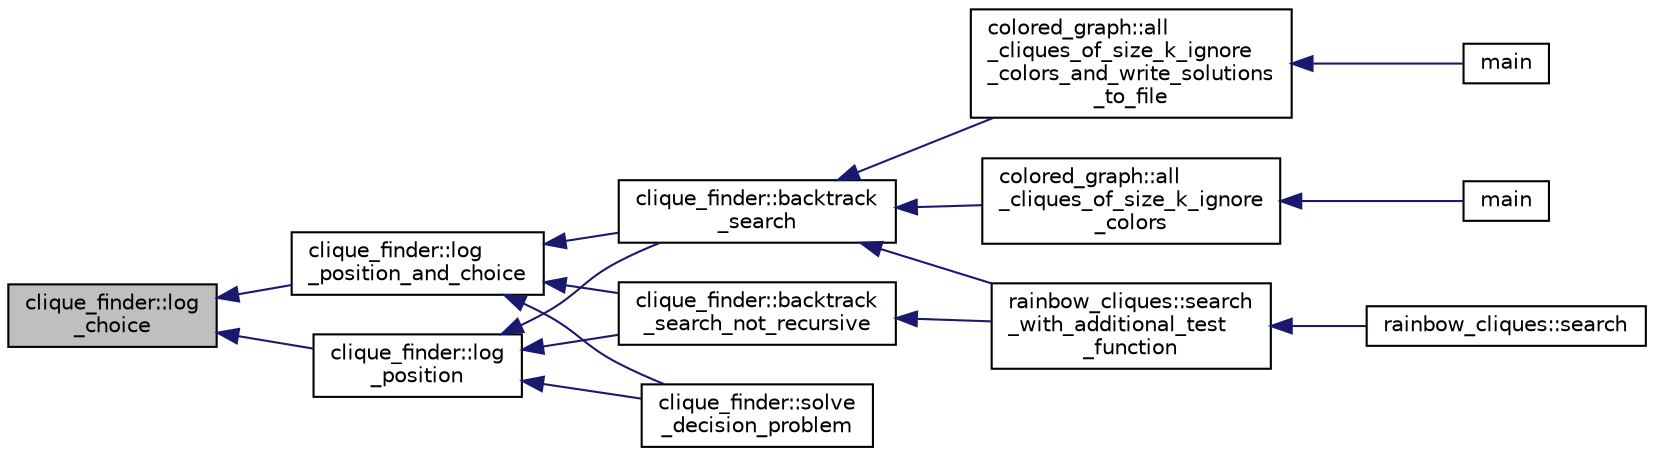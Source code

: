 digraph "clique_finder::log_choice"
{
  edge [fontname="Helvetica",fontsize="10",labelfontname="Helvetica",labelfontsize="10"];
  node [fontname="Helvetica",fontsize="10",shape=record];
  rankdir="LR";
  Node168 [label="clique_finder::log\l_choice",height=0.2,width=0.4,color="black", fillcolor="grey75", style="filled", fontcolor="black"];
  Node168 -> Node169 [dir="back",color="midnightblue",fontsize="10",style="solid",fontname="Helvetica"];
  Node169 [label="clique_finder::log\l_position_and_choice",height=0.2,width=0.4,color="black", fillcolor="white", style="filled",URL="$dc/d82/classclique__finder.html#aa4b011fdcab17998ca2fdd181a8f760f"];
  Node169 -> Node170 [dir="back",color="midnightblue",fontsize="10",style="solid",fontname="Helvetica"];
  Node170 [label="clique_finder::backtrack\l_search",height=0.2,width=0.4,color="black", fillcolor="white", style="filled",URL="$dc/d82/classclique__finder.html#a94ab299b0915409a3bc1084186393e0a"];
  Node170 -> Node171 [dir="back",color="midnightblue",fontsize="10",style="solid",fontname="Helvetica"];
  Node171 [label="colored_graph::all\l_cliques_of_size_k_ignore\l_colors",height=0.2,width=0.4,color="black", fillcolor="white", style="filled",URL="$dc/de2/classcolored__graph.html#ae25e8fa7873bb5a3409641c08ca95024"];
  Node171 -> Node172 [dir="back",color="midnightblue",fontsize="10",style="solid",fontname="Helvetica"];
  Node172 [label="main",height=0.2,width=0.4,color="black", fillcolor="white", style="filled",URL="$d4/d71/all__rainbow__cliques_8_c.html#a3c04138a5bfe5d72780bb7e82a18e627"];
  Node170 -> Node173 [dir="back",color="midnightblue",fontsize="10",style="solid",fontname="Helvetica"];
  Node173 [label="colored_graph::all\l_cliques_of_size_k_ignore\l_colors_and_write_solutions\l_to_file",height=0.2,width=0.4,color="black", fillcolor="white", style="filled",URL="$dc/de2/classcolored__graph.html#adac4d97375919b00495f7023be88d749"];
  Node173 -> Node174 [dir="back",color="midnightblue",fontsize="10",style="solid",fontname="Helvetica"];
  Node174 [label="main",height=0.2,width=0.4,color="black", fillcolor="white", style="filled",URL="$d9/d9f/all__cliques_8_c.html#a3c04138a5bfe5d72780bb7e82a18e627"];
  Node170 -> Node175 [dir="back",color="midnightblue",fontsize="10",style="solid",fontname="Helvetica"];
  Node175 [label="rainbow_cliques::search\l_with_additional_test\l_function",height=0.2,width=0.4,color="black", fillcolor="white", style="filled",URL="$d3/d54/classrainbow__cliques.html#a38487c306d689486602968412f851b98"];
  Node175 -> Node176 [dir="back",color="midnightblue",fontsize="10",style="solid",fontname="Helvetica"];
  Node176 [label="rainbow_cliques::search",height=0.2,width=0.4,color="black", fillcolor="white", style="filled",URL="$d3/d54/classrainbow__cliques.html#a068ae8a136fca21b0e5bfe6d7605d3d6"];
  Node169 -> Node177 [dir="back",color="midnightblue",fontsize="10",style="solid",fontname="Helvetica"];
  Node177 [label="clique_finder::solve\l_decision_problem",height=0.2,width=0.4,color="black", fillcolor="white", style="filled",URL="$dc/d82/classclique__finder.html#a56caf53f860dbbc0b13448b5982773e2"];
  Node169 -> Node178 [dir="back",color="midnightblue",fontsize="10",style="solid",fontname="Helvetica"];
  Node178 [label="clique_finder::backtrack\l_search_not_recursive",height=0.2,width=0.4,color="black", fillcolor="white", style="filled",URL="$dc/d82/classclique__finder.html#acc978a5b3e9fcd0c8e4a9b08d49d94e0"];
  Node178 -> Node175 [dir="back",color="midnightblue",fontsize="10",style="solid",fontname="Helvetica"];
  Node168 -> Node179 [dir="back",color="midnightblue",fontsize="10",style="solid",fontname="Helvetica"];
  Node179 [label="clique_finder::log\l_position",height=0.2,width=0.4,color="black", fillcolor="white", style="filled",URL="$dc/d82/classclique__finder.html#a6824d3ea2049ef742dccfec9733ed1ec"];
  Node179 -> Node170 [dir="back",color="midnightblue",fontsize="10",style="solid",fontname="Helvetica"];
  Node179 -> Node177 [dir="back",color="midnightblue",fontsize="10",style="solid",fontname="Helvetica"];
  Node179 -> Node178 [dir="back",color="midnightblue",fontsize="10",style="solid",fontname="Helvetica"];
}
